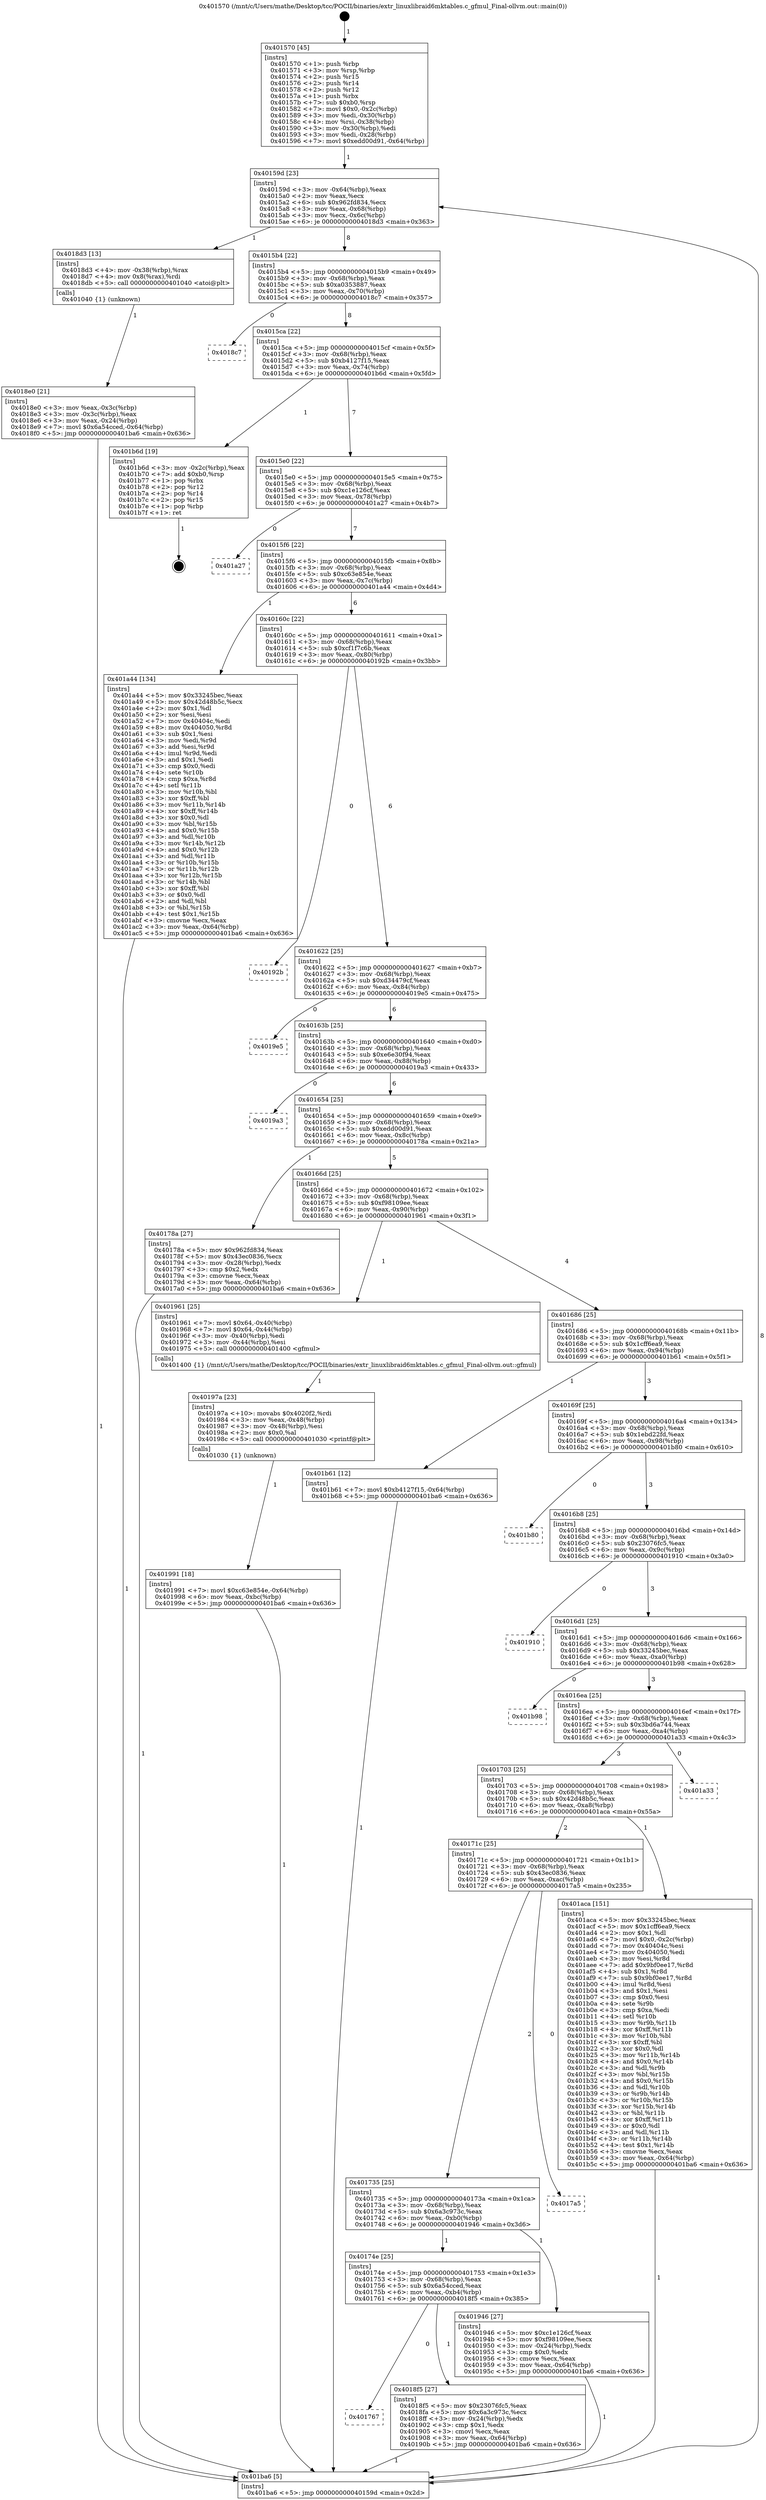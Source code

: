 digraph "0x401570" {
  label = "0x401570 (/mnt/c/Users/mathe/Desktop/tcc/POCII/binaries/extr_linuxlibraid6mktables.c_gfmul_Final-ollvm.out::main(0))"
  labelloc = "t"
  node[shape=record]

  Entry [label="",width=0.3,height=0.3,shape=circle,fillcolor=black,style=filled]
  "0x40159d" [label="{
     0x40159d [23]\l
     | [instrs]\l
     &nbsp;&nbsp;0x40159d \<+3\>: mov -0x64(%rbp),%eax\l
     &nbsp;&nbsp;0x4015a0 \<+2\>: mov %eax,%ecx\l
     &nbsp;&nbsp;0x4015a2 \<+6\>: sub $0x962fd834,%ecx\l
     &nbsp;&nbsp;0x4015a8 \<+3\>: mov %eax,-0x68(%rbp)\l
     &nbsp;&nbsp;0x4015ab \<+3\>: mov %ecx,-0x6c(%rbp)\l
     &nbsp;&nbsp;0x4015ae \<+6\>: je 00000000004018d3 \<main+0x363\>\l
  }"]
  "0x4018d3" [label="{
     0x4018d3 [13]\l
     | [instrs]\l
     &nbsp;&nbsp;0x4018d3 \<+4\>: mov -0x38(%rbp),%rax\l
     &nbsp;&nbsp;0x4018d7 \<+4\>: mov 0x8(%rax),%rdi\l
     &nbsp;&nbsp;0x4018db \<+5\>: call 0000000000401040 \<atoi@plt\>\l
     | [calls]\l
     &nbsp;&nbsp;0x401040 \{1\} (unknown)\l
  }"]
  "0x4015b4" [label="{
     0x4015b4 [22]\l
     | [instrs]\l
     &nbsp;&nbsp;0x4015b4 \<+5\>: jmp 00000000004015b9 \<main+0x49\>\l
     &nbsp;&nbsp;0x4015b9 \<+3\>: mov -0x68(%rbp),%eax\l
     &nbsp;&nbsp;0x4015bc \<+5\>: sub $0xa0353887,%eax\l
     &nbsp;&nbsp;0x4015c1 \<+3\>: mov %eax,-0x70(%rbp)\l
     &nbsp;&nbsp;0x4015c4 \<+6\>: je 00000000004018c7 \<main+0x357\>\l
  }"]
  Exit [label="",width=0.3,height=0.3,shape=circle,fillcolor=black,style=filled,peripheries=2]
  "0x4018c7" [label="{
     0x4018c7\l
  }", style=dashed]
  "0x4015ca" [label="{
     0x4015ca [22]\l
     | [instrs]\l
     &nbsp;&nbsp;0x4015ca \<+5\>: jmp 00000000004015cf \<main+0x5f\>\l
     &nbsp;&nbsp;0x4015cf \<+3\>: mov -0x68(%rbp),%eax\l
     &nbsp;&nbsp;0x4015d2 \<+5\>: sub $0xb4127f15,%eax\l
     &nbsp;&nbsp;0x4015d7 \<+3\>: mov %eax,-0x74(%rbp)\l
     &nbsp;&nbsp;0x4015da \<+6\>: je 0000000000401b6d \<main+0x5fd\>\l
  }"]
  "0x401991" [label="{
     0x401991 [18]\l
     | [instrs]\l
     &nbsp;&nbsp;0x401991 \<+7\>: movl $0xc63e854e,-0x64(%rbp)\l
     &nbsp;&nbsp;0x401998 \<+6\>: mov %eax,-0xbc(%rbp)\l
     &nbsp;&nbsp;0x40199e \<+5\>: jmp 0000000000401ba6 \<main+0x636\>\l
  }"]
  "0x401b6d" [label="{
     0x401b6d [19]\l
     | [instrs]\l
     &nbsp;&nbsp;0x401b6d \<+3\>: mov -0x2c(%rbp),%eax\l
     &nbsp;&nbsp;0x401b70 \<+7\>: add $0xb0,%rsp\l
     &nbsp;&nbsp;0x401b77 \<+1\>: pop %rbx\l
     &nbsp;&nbsp;0x401b78 \<+2\>: pop %r12\l
     &nbsp;&nbsp;0x401b7a \<+2\>: pop %r14\l
     &nbsp;&nbsp;0x401b7c \<+2\>: pop %r15\l
     &nbsp;&nbsp;0x401b7e \<+1\>: pop %rbp\l
     &nbsp;&nbsp;0x401b7f \<+1\>: ret\l
  }"]
  "0x4015e0" [label="{
     0x4015e0 [22]\l
     | [instrs]\l
     &nbsp;&nbsp;0x4015e0 \<+5\>: jmp 00000000004015e5 \<main+0x75\>\l
     &nbsp;&nbsp;0x4015e5 \<+3\>: mov -0x68(%rbp),%eax\l
     &nbsp;&nbsp;0x4015e8 \<+5\>: sub $0xc1e126cf,%eax\l
     &nbsp;&nbsp;0x4015ed \<+3\>: mov %eax,-0x78(%rbp)\l
     &nbsp;&nbsp;0x4015f0 \<+6\>: je 0000000000401a27 \<main+0x4b7\>\l
  }"]
  "0x40197a" [label="{
     0x40197a [23]\l
     | [instrs]\l
     &nbsp;&nbsp;0x40197a \<+10\>: movabs $0x4020f2,%rdi\l
     &nbsp;&nbsp;0x401984 \<+3\>: mov %eax,-0x48(%rbp)\l
     &nbsp;&nbsp;0x401987 \<+3\>: mov -0x48(%rbp),%esi\l
     &nbsp;&nbsp;0x40198a \<+2\>: mov $0x0,%al\l
     &nbsp;&nbsp;0x40198c \<+5\>: call 0000000000401030 \<printf@plt\>\l
     | [calls]\l
     &nbsp;&nbsp;0x401030 \{1\} (unknown)\l
  }"]
  "0x401a27" [label="{
     0x401a27\l
  }", style=dashed]
  "0x4015f6" [label="{
     0x4015f6 [22]\l
     | [instrs]\l
     &nbsp;&nbsp;0x4015f6 \<+5\>: jmp 00000000004015fb \<main+0x8b\>\l
     &nbsp;&nbsp;0x4015fb \<+3\>: mov -0x68(%rbp),%eax\l
     &nbsp;&nbsp;0x4015fe \<+5\>: sub $0xc63e854e,%eax\l
     &nbsp;&nbsp;0x401603 \<+3\>: mov %eax,-0x7c(%rbp)\l
     &nbsp;&nbsp;0x401606 \<+6\>: je 0000000000401a44 \<main+0x4d4\>\l
  }"]
  "0x401767" [label="{
     0x401767\l
  }", style=dashed]
  "0x401a44" [label="{
     0x401a44 [134]\l
     | [instrs]\l
     &nbsp;&nbsp;0x401a44 \<+5\>: mov $0x33245bec,%eax\l
     &nbsp;&nbsp;0x401a49 \<+5\>: mov $0x42d48b5c,%ecx\l
     &nbsp;&nbsp;0x401a4e \<+2\>: mov $0x1,%dl\l
     &nbsp;&nbsp;0x401a50 \<+2\>: xor %esi,%esi\l
     &nbsp;&nbsp;0x401a52 \<+7\>: mov 0x40404c,%edi\l
     &nbsp;&nbsp;0x401a59 \<+8\>: mov 0x404050,%r8d\l
     &nbsp;&nbsp;0x401a61 \<+3\>: sub $0x1,%esi\l
     &nbsp;&nbsp;0x401a64 \<+3\>: mov %edi,%r9d\l
     &nbsp;&nbsp;0x401a67 \<+3\>: add %esi,%r9d\l
     &nbsp;&nbsp;0x401a6a \<+4\>: imul %r9d,%edi\l
     &nbsp;&nbsp;0x401a6e \<+3\>: and $0x1,%edi\l
     &nbsp;&nbsp;0x401a71 \<+3\>: cmp $0x0,%edi\l
     &nbsp;&nbsp;0x401a74 \<+4\>: sete %r10b\l
     &nbsp;&nbsp;0x401a78 \<+4\>: cmp $0xa,%r8d\l
     &nbsp;&nbsp;0x401a7c \<+4\>: setl %r11b\l
     &nbsp;&nbsp;0x401a80 \<+3\>: mov %r10b,%bl\l
     &nbsp;&nbsp;0x401a83 \<+3\>: xor $0xff,%bl\l
     &nbsp;&nbsp;0x401a86 \<+3\>: mov %r11b,%r14b\l
     &nbsp;&nbsp;0x401a89 \<+4\>: xor $0xff,%r14b\l
     &nbsp;&nbsp;0x401a8d \<+3\>: xor $0x0,%dl\l
     &nbsp;&nbsp;0x401a90 \<+3\>: mov %bl,%r15b\l
     &nbsp;&nbsp;0x401a93 \<+4\>: and $0x0,%r15b\l
     &nbsp;&nbsp;0x401a97 \<+3\>: and %dl,%r10b\l
     &nbsp;&nbsp;0x401a9a \<+3\>: mov %r14b,%r12b\l
     &nbsp;&nbsp;0x401a9d \<+4\>: and $0x0,%r12b\l
     &nbsp;&nbsp;0x401aa1 \<+3\>: and %dl,%r11b\l
     &nbsp;&nbsp;0x401aa4 \<+3\>: or %r10b,%r15b\l
     &nbsp;&nbsp;0x401aa7 \<+3\>: or %r11b,%r12b\l
     &nbsp;&nbsp;0x401aaa \<+3\>: xor %r12b,%r15b\l
     &nbsp;&nbsp;0x401aad \<+3\>: or %r14b,%bl\l
     &nbsp;&nbsp;0x401ab0 \<+3\>: xor $0xff,%bl\l
     &nbsp;&nbsp;0x401ab3 \<+3\>: or $0x0,%dl\l
     &nbsp;&nbsp;0x401ab6 \<+2\>: and %dl,%bl\l
     &nbsp;&nbsp;0x401ab8 \<+3\>: or %bl,%r15b\l
     &nbsp;&nbsp;0x401abb \<+4\>: test $0x1,%r15b\l
     &nbsp;&nbsp;0x401abf \<+3\>: cmovne %ecx,%eax\l
     &nbsp;&nbsp;0x401ac2 \<+3\>: mov %eax,-0x64(%rbp)\l
     &nbsp;&nbsp;0x401ac5 \<+5\>: jmp 0000000000401ba6 \<main+0x636\>\l
  }"]
  "0x40160c" [label="{
     0x40160c [22]\l
     | [instrs]\l
     &nbsp;&nbsp;0x40160c \<+5\>: jmp 0000000000401611 \<main+0xa1\>\l
     &nbsp;&nbsp;0x401611 \<+3\>: mov -0x68(%rbp),%eax\l
     &nbsp;&nbsp;0x401614 \<+5\>: sub $0xcf1f7c6b,%eax\l
     &nbsp;&nbsp;0x401619 \<+3\>: mov %eax,-0x80(%rbp)\l
     &nbsp;&nbsp;0x40161c \<+6\>: je 000000000040192b \<main+0x3bb\>\l
  }"]
  "0x4018f5" [label="{
     0x4018f5 [27]\l
     | [instrs]\l
     &nbsp;&nbsp;0x4018f5 \<+5\>: mov $0x23076fc5,%eax\l
     &nbsp;&nbsp;0x4018fa \<+5\>: mov $0x6a3c973c,%ecx\l
     &nbsp;&nbsp;0x4018ff \<+3\>: mov -0x24(%rbp),%edx\l
     &nbsp;&nbsp;0x401902 \<+3\>: cmp $0x1,%edx\l
     &nbsp;&nbsp;0x401905 \<+3\>: cmovl %ecx,%eax\l
     &nbsp;&nbsp;0x401908 \<+3\>: mov %eax,-0x64(%rbp)\l
     &nbsp;&nbsp;0x40190b \<+5\>: jmp 0000000000401ba6 \<main+0x636\>\l
  }"]
  "0x40192b" [label="{
     0x40192b\l
  }", style=dashed]
  "0x401622" [label="{
     0x401622 [25]\l
     | [instrs]\l
     &nbsp;&nbsp;0x401622 \<+5\>: jmp 0000000000401627 \<main+0xb7\>\l
     &nbsp;&nbsp;0x401627 \<+3\>: mov -0x68(%rbp),%eax\l
     &nbsp;&nbsp;0x40162a \<+5\>: sub $0xd34479cf,%eax\l
     &nbsp;&nbsp;0x40162f \<+6\>: mov %eax,-0x84(%rbp)\l
     &nbsp;&nbsp;0x401635 \<+6\>: je 00000000004019e5 \<main+0x475\>\l
  }"]
  "0x40174e" [label="{
     0x40174e [25]\l
     | [instrs]\l
     &nbsp;&nbsp;0x40174e \<+5\>: jmp 0000000000401753 \<main+0x1e3\>\l
     &nbsp;&nbsp;0x401753 \<+3\>: mov -0x68(%rbp),%eax\l
     &nbsp;&nbsp;0x401756 \<+5\>: sub $0x6a54cced,%eax\l
     &nbsp;&nbsp;0x40175b \<+6\>: mov %eax,-0xb4(%rbp)\l
     &nbsp;&nbsp;0x401761 \<+6\>: je 00000000004018f5 \<main+0x385\>\l
  }"]
  "0x4019e5" [label="{
     0x4019e5\l
  }", style=dashed]
  "0x40163b" [label="{
     0x40163b [25]\l
     | [instrs]\l
     &nbsp;&nbsp;0x40163b \<+5\>: jmp 0000000000401640 \<main+0xd0\>\l
     &nbsp;&nbsp;0x401640 \<+3\>: mov -0x68(%rbp),%eax\l
     &nbsp;&nbsp;0x401643 \<+5\>: sub $0xe6e30f94,%eax\l
     &nbsp;&nbsp;0x401648 \<+6\>: mov %eax,-0x88(%rbp)\l
     &nbsp;&nbsp;0x40164e \<+6\>: je 00000000004019a3 \<main+0x433\>\l
  }"]
  "0x401946" [label="{
     0x401946 [27]\l
     | [instrs]\l
     &nbsp;&nbsp;0x401946 \<+5\>: mov $0xc1e126cf,%eax\l
     &nbsp;&nbsp;0x40194b \<+5\>: mov $0xf98109ee,%ecx\l
     &nbsp;&nbsp;0x401950 \<+3\>: mov -0x24(%rbp),%edx\l
     &nbsp;&nbsp;0x401953 \<+3\>: cmp $0x0,%edx\l
     &nbsp;&nbsp;0x401956 \<+3\>: cmove %ecx,%eax\l
     &nbsp;&nbsp;0x401959 \<+3\>: mov %eax,-0x64(%rbp)\l
     &nbsp;&nbsp;0x40195c \<+5\>: jmp 0000000000401ba6 \<main+0x636\>\l
  }"]
  "0x4019a3" [label="{
     0x4019a3\l
  }", style=dashed]
  "0x401654" [label="{
     0x401654 [25]\l
     | [instrs]\l
     &nbsp;&nbsp;0x401654 \<+5\>: jmp 0000000000401659 \<main+0xe9\>\l
     &nbsp;&nbsp;0x401659 \<+3\>: mov -0x68(%rbp),%eax\l
     &nbsp;&nbsp;0x40165c \<+5\>: sub $0xedd00d91,%eax\l
     &nbsp;&nbsp;0x401661 \<+6\>: mov %eax,-0x8c(%rbp)\l
     &nbsp;&nbsp;0x401667 \<+6\>: je 000000000040178a \<main+0x21a\>\l
  }"]
  "0x401735" [label="{
     0x401735 [25]\l
     | [instrs]\l
     &nbsp;&nbsp;0x401735 \<+5\>: jmp 000000000040173a \<main+0x1ca\>\l
     &nbsp;&nbsp;0x40173a \<+3\>: mov -0x68(%rbp),%eax\l
     &nbsp;&nbsp;0x40173d \<+5\>: sub $0x6a3c973c,%eax\l
     &nbsp;&nbsp;0x401742 \<+6\>: mov %eax,-0xb0(%rbp)\l
     &nbsp;&nbsp;0x401748 \<+6\>: je 0000000000401946 \<main+0x3d6\>\l
  }"]
  "0x40178a" [label="{
     0x40178a [27]\l
     | [instrs]\l
     &nbsp;&nbsp;0x40178a \<+5\>: mov $0x962fd834,%eax\l
     &nbsp;&nbsp;0x40178f \<+5\>: mov $0x43ec0836,%ecx\l
     &nbsp;&nbsp;0x401794 \<+3\>: mov -0x28(%rbp),%edx\l
     &nbsp;&nbsp;0x401797 \<+3\>: cmp $0x2,%edx\l
     &nbsp;&nbsp;0x40179a \<+3\>: cmovne %ecx,%eax\l
     &nbsp;&nbsp;0x40179d \<+3\>: mov %eax,-0x64(%rbp)\l
     &nbsp;&nbsp;0x4017a0 \<+5\>: jmp 0000000000401ba6 \<main+0x636\>\l
  }"]
  "0x40166d" [label="{
     0x40166d [25]\l
     | [instrs]\l
     &nbsp;&nbsp;0x40166d \<+5\>: jmp 0000000000401672 \<main+0x102\>\l
     &nbsp;&nbsp;0x401672 \<+3\>: mov -0x68(%rbp),%eax\l
     &nbsp;&nbsp;0x401675 \<+5\>: sub $0xf98109ee,%eax\l
     &nbsp;&nbsp;0x40167a \<+6\>: mov %eax,-0x90(%rbp)\l
     &nbsp;&nbsp;0x401680 \<+6\>: je 0000000000401961 \<main+0x3f1\>\l
  }"]
  "0x401ba6" [label="{
     0x401ba6 [5]\l
     | [instrs]\l
     &nbsp;&nbsp;0x401ba6 \<+5\>: jmp 000000000040159d \<main+0x2d\>\l
  }"]
  "0x401570" [label="{
     0x401570 [45]\l
     | [instrs]\l
     &nbsp;&nbsp;0x401570 \<+1\>: push %rbp\l
     &nbsp;&nbsp;0x401571 \<+3\>: mov %rsp,%rbp\l
     &nbsp;&nbsp;0x401574 \<+2\>: push %r15\l
     &nbsp;&nbsp;0x401576 \<+2\>: push %r14\l
     &nbsp;&nbsp;0x401578 \<+2\>: push %r12\l
     &nbsp;&nbsp;0x40157a \<+1\>: push %rbx\l
     &nbsp;&nbsp;0x40157b \<+7\>: sub $0xb0,%rsp\l
     &nbsp;&nbsp;0x401582 \<+7\>: movl $0x0,-0x2c(%rbp)\l
     &nbsp;&nbsp;0x401589 \<+3\>: mov %edi,-0x30(%rbp)\l
     &nbsp;&nbsp;0x40158c \<+4\>: mov %rsi,-0x38(%rbp)\l
     &nbsp;&nbsp;0x401590 \<+3\>: mov -0x30(%rbp),%edi\l
     &nbsp;&nbsp;0x401593 \<+3\>: mov %edi,-0x28(%rbp)\l
     &nbsp;&nbsp;0x401596 \<+7\>: movl $0xedd00d91,-0x64(%rbp)\l
  }"]
  "0x4018e0" [label="{
     0x4018e0 [21]\l
     | [instrs]\l
     &nbsp;&nbsp;0x4018e0 \<+3\>: mov %eax,-0x3c(%rbp)\l
     &nbsp;&nbsp;0x4018e3 \<+3\>: mov -0x3c(%rbp),%eax\l
     &nbsp;&nbsp;0x4018e6 \<+3\>: mov %eax,-0x24(%rbp)\l
     &nbsp;&nbsp;0x4018e9 \<+7\>: movl $0x6a54cced,-0x64(%rbp)\l
     &nbsp;&nbsp;0x4018f0 \<+5\>: jmp 0000000000401ba6 \<main+0x636\>\l
  }"]
  "0x4017a5" [label="{
     0x4017a5\l
  }", style=dashed]
  "0x401961" [label="{
     0x401961 [25]\l
     | [instrs]\l
     &nbsp;&nbsp;0x401961 \<+7\>: movl $0x64,-0x40(%rbp)\l
     &nbsp;&nbsp;0x401968 \<+7\>: movl $0x64,-0x44(%rbp)\l
     &nbsp;&nbsp;0x40196f \<+3\>: mov -0x40(%rbp),%edi\l
     &nbsp;&nbsp;0x401972 \<+3\>: mov -0x44(%rbp),%esi\l
     &nbsp;&nbsp;0x401975 \<+5\>: call 0000000000401400 \<gfmul\>\l
     | [calls]\l
     &nbsp;&nbsp;0x401400 \{1\} (/mnt/c/Users/mathe/Desktop/tcc/POCII/binaries/extr_linuxlibraid6mktables.c_gfmul_Final-ollvm.out::gfmul)\l
  }"]
  "0x401686" [label="{
     0x401686 [25]\l
     | [instrs]\l
     &nbsp;&nbsp;0x401686 \<+5\>: jmp 000000000040168b \<main+0x11b\>\l
     &nbsp;&nbsp;0x40168b \<+3\>: mov -0x68(%rbp),%eax\l
     &nbsp;&nbsp;0x40168e \<+5\>: sub $0x1cff6ea9,%eax\l
     &nbsp;&nbsp;0x401693 \<+6\>: mov %eax,-0x94(%rbp)\l
     &nbsp;&nbsp;0x401699 \<+6\>: je 0000000000401b61 \<main+0x5f1\>\l
  }"]
  "0x40171c" [label="{
     0x40171c [25]\l
     | [instrs]\l
     &nbsp;&nbsp;0x40171c \<+5\>: jmp 0000000000401721 \<main+0x1b1\>\l
     &nbsp;&nbsp;0x401721 \<+3\>: mov -0x68(%rbp),%eax\l
     &nbsp;&nbsp;0x401724 \<+5\>: sub $0x43ec0836,%eax\l
     &nbsp;&nbsp;0x401729 \<+6\>: mov %eax,-0xac(%rbp)\l
     &nbsp;&nbsp;0x40172f \<+6\>: je 00000000004017a5 \<main+0x235\>\l
  }"]
  "0x401b61" [label="{
     0x401b61 [12]\l
     | [instrs]\l
     &nbsp;&nbsp;0x401b61 \<+7\>: movl $0xb4127f15,-0x64(%rbp)\l
     &nbsp;&nbsp;0x401b68 \<+5\>: jmp 0000000000401ba6 \<main+0x636\>\l
  }"]
  "0x40169f" [label="{
     0x40169f [25]\l
     | [instrs]\l
     &nbsp;&nbsp;0x40169f \<+5\>: jmp 00000000004016a4 \<main+0x134\>\l
     &nbsp;&nbsp;0x4016a4 \<+3\>: mov -0x68(%rbp),%eax\l
     &nbsp;&nbsp;0x4016a7 \<+5\>: sub $0x1ebd22fd,%eax\l
     &nbsp;&nbsp;0x4016ac \<+6\>: mov %eax,-0x98(%rbp)\l
     &nbsp;&nbsp;0x4016b2 \<+6\>: je 0000000000401b80 \<main+0x610\>\l
  }"]
  "0x401aca" [label="{
     0x401aca [151]\l
     | [instrs]\l
     &nbsp;&nbsp;0x401aca \<+5\>: mov $0x33245bec,%eax\l
     &nbsp;&nbsp;0x401acf \<+5\>: mov $0x1cff6ea9,%ecx\l
     &nbsp;&nbsp;0x401ad4 \<+2\>: mov $0x1,%dl\l
     &nbsp;&nbsp;0x401ad6 \<+7\>: movl $0x0,-0x2c(%rbp)\l
     &nbsp;&nbsp;0x401add \<+7\>: mov 0x40404c,%esi\l
     &nbsp;&nbsp;0x401ae4 \<+7\>: mov 0x404050,%edi\l
     &nbsp;&nbsp;0x401aeb \<+3\>: mov %esi,%r8d\l
     &nbsp;&nbsp;0x401aee \<+7\>: add $0x9bf0ee17,%r8d\l
     &nbsp;&nbsp;0x401af5 \<+4\>: sub $0x1,%r8d\l
     &nbsp;&nbsp;0x401af9 \<+7\>: sub $0x9bf0ee17,%r8d\l
     &nbsp;&nbsp;0x401b00 \<+4\>: imul %r8d,%esi\l
     &nbsp;&nbsp;0x401b04 \<+3\>: and $0x1,%esi\l
     &nbsp;&nbsp;0x401b07 \<+3\>: cmp $0x0,%esi\l
     &nbsp;&nbsp;0x401b0a \<+4\>: sete %r9b\l
     &nbsp;&nbsp;0x401b0e \<+3\>: cmp $0xa,%edi\l
     &nbsp;&nbsp;0x401b11 \<+4\>: setl %r10b\l
     &nbsp;&nbsp;0x401b15 \<+3\>: mov %r9b,%r11b\l
     &nbsp;&nbsp;0x401b18 \<+4\>: xor $0xff,%r11b\l
     &nbsp;&nbsp;0x401b1c \<+3\>: mov %r10b,%bl\l
     &nbsp;&nbsp;0x401b1f \<+3\>: xor $0xff,%bl\l
     &nbsp;&nbsp;0x401b22 \<+3\>: xor $0x0,%dl\l
     &nbsp;&nbsp;0x401b25 \<+3\>: mov %r11b,%r14b\l
     &nbsp;&nbsp;0x401b28 \<+4\>: and $0x0,%r14b\l
     &nbsp;&nbsp;0x401b2c \<+3\>: and %dl,%r9b\l
     &nbsp;&nbsp;0x401b2f \<+3\>: mov %bl,%r15b\l
     &nbsp;&nbsp;0x401b32 \<+4\>: and $0x0,%r15b\l
     &nbsp;&nbsp;0x401b36 \<+3\>: and %dl,%r10b\l
     &nbsp;&nbsp;0x401b39 \<+3\>: or %r9b,%r14b\l
     &nbsp;&nbsp;0x401b3c \<+3\>: or %r10b,%r15b\l
     &nbsp;&nbsp;0x401b3f \<+3\>: xor %r15b,%r14b\l
     &nbsp;&nbsp;0x401b42 \<+3\>: or %bl,%r11b\l
     &nbsp;&nbsp;0x401b45 \<+4\>: xor $0xff,%r11b\l
     &nbsp;&nbsp;0x401b49 \<+3\>: or $0x0,%dl\l
     &nbsp;&nbsp;0x401b4c \<+3\>: and %dl,%r11b\l
     &nbsp;&nbsp;0x401b4f \<+3\>: or %r11b,%r14b\l
     &nbsp;&nbsp;0x401b52 \<+4\>: test $0x1,%r14b\l
     &nbsp;&nbsp;0x401b56 \<+3\>: cmovne %ecx,%eax\l
     &nbsp;&nbsp;0x401b59 \<+3\>: mov %eax,-0x64(%rbp)\l
     &nbsp;&nbsp;0x401b5c \<+5\>: jmp 0000000000401ba6 \<main+0x636\>\l
  }"]
  "0x401b80" [label="{
     0x401b80\l
  }", style=dashed]
  "0x4016b8" [label="{
     0x4016b8 [25]\l
     | [instrs]\l
     &nbsp;&nbsp;0x4016b8 \<+5\>: jmp 00000000004016bd \<main+0x14d\>\l
     &nbsp;&nbsp;0x4016bd \<+3\>: mov -0x68(%rbp),%eax\l
     &nbsp;&nbsp;0x4016c0 \<+5\>: sub $0x23076fc5,%eax\l
     &nbsp;&nbsp;0x4016c5 \<+6\>: mov %eax,-0x9c(%rbp)\l
     &nbsp;&nbsp;0x4016cb \<+6\>: je 0000000000401910 \<main+0x3a0\>\l
  }"]
  "0x401703" [label="{
     0x401703 [25]\l
     | [instrs]\l
     &nbsp;&nbsp;0x401703 \<+5\>: jmp 0000000000401708 \<main+0x198\>\l
     &nbsp;&nbsp;0x401708 \<+3\>: mov -0x68(%rbp),%eax\l
     &nbsp;&nbsp;0x40170b \<+5\>: sub $0x42d48b5c,%eax\l
     &nbsp;&nbsp;0x401710 \<+6\>: mov %eax,-0xa8(%rbp)\l
     &nbsp;&nbsp;0x401716 \<+6\>: je 0000000000401aca \<main+0x55a\>\l
  }"]
  "0x401910" [label="{
     0x401910\l
  }", style=dashed]
  "0x4016d1" [label="{
     0x4016d1 [25]\l
     | [instrs]\l
     &nbsp;&nbsp;0x4016d1 \<+5\>: jmp 00000000004016d6 \<main+0x166\>\l
     &nbsp;&nbsp;0x4016d6 \<+3\>: mov -0x68(%rbp),%eax\l
     &nbsp;&nbsp;0x4016d9 \<+5\>: sub $0x33245bec,%eax\l
     &nbsp;&nbsp;0x4016de \<+6\>: mov %eax,-0xa0(%rbp)\l
     &nbsp;&nbsp;0x4016e4 \<+6\>: je 0000000000401b98 \<main+0x628\>\l
  }"]
  "0x401a33" [label="{
     0x401a33\l
  }", style=dashed]
  "0x401b98" [label="{
     0x401b98\l
  }", style=dashed]
  "0x4016ea" [label="{
     0x4016ea [25]\l
     | [instrs]\l
     &nbsp;&nbsp;0x4016ea \<+5\>: jmp 00000000004016ef \<main+0x17f\>\l
     &nbsp;&nbsp;0x4016ef \<+3\>: mov -0x68(%rbp),%eax\l
     &nbsp;&nbsp;0x4016f2 \<+5\>: sub $0x3bd6a744,%eax\l
     &nbsp;&nbsp;0x4016f7 \<+6\>: mov %eax,-0xa4(%rbp)\l
     &nbsp;&nbsp;0x4016fd \<+6\>: je 0000000000401a33 \<main+0x4c3\>\l
  }"]
  Entry -> "0x401570" [label=" 1"]
  "0x40159d" -> "0x4018d3" [label=" 1"]
  "0x40159d" -> "0x4015b4" [label=" 8"]
  "0x401b6d" -> Exit [label=" 1"]
  "0x4015b4" -> "0x4018c7" [label=" 0"]
  "0x4015b4" -> "0x4015ca" [label=" 8"]
  "0x401b61" -> "0x401ba6" [label=" 1"]
  "0x4015ca" -> "0x401b6d" [label=" 1"]
  "0x4015ca" -> "0x4015e0" [label=" 7"]
  "0x401aca" -> "0x401ba6" [label=" 1"]
  "0x4015e0" -> "0x401a27" [label=" 0"]
  "0x4015e0" -> "0x4015f6" [label=" 7"]
  "0x401a44" -> "0x401ba6" [label=" 1"]
  "0x4015f6" -> "0x401a44" [label=" 1"]
  "0x4015f6" -> "0x40160c" [label=" 6"]
  "0x401991" -> "0x401ba6" [label=" 1"]
  "0x40160c" -> "0x40192b" [label=" 0"]
  "0x40160c" -> "0x401622" [label=" 6"]
  "0x40197a" -> "0x401991" [label=" 1"]
  "0x401622" -> "0x4019e5" [label=" 0"]
  "0x401622" -> "0x40163b" [label=" 6"]
  "0x401946" -> "0x401ba6" [label=" 1"]
  "0x40163b" -> "0x4019a3" [label=" 0"]
  "0x40163b" -> "0x401654" [label=" 6"]
  "0x4018f5" -> "0x401ba6" [label=" 1"]
  "0x401654" -> "0x40178a" [label=" 1"]
  "0x401654" -> "0x40166d" [label=" 5"]
  "0x40178a" -> "0x401ba6" [label=" 1"]
  "0x401570" -> "0x40159d" [label=" 1"]
  "0x401ba6" -> "0x40159d" [label=" 8"]
  "0x4018d3" -> "0x4018e0" [label=" 1"]
  "0x4018e0" -> "0x401ba6" [label=" 1"]
  "0x40174e" -> "0x4018f5" [label=" 1"]
  "0x40166d" -> "0x401961" [label=" 1"]
  "0x40166d" -> "0x401686" [label=" 4"]
  "0x401961" -> "0x40197a" [label=" 1"]
  "0x401686" -> "0x401b61" [label=" 1"]
  "0x401686" -> "0x40169f" [label=" 3"]
  "0x401735" -> "0x401946" [label=" 1"]
  "0x40169f" -> "0x401b80" [label=" 0"]
  "0x40169f" -> "0x4016b8" [label=" 3"]
  "0x40174e" -> "0x401767" [label=" 0"]
  "0x4016b8" -> "0x401910" [label=" 0"]
  "0x4016b8" -> "0x4016d1" [label=" 3"]
  "0x40171c" -> "0x4017a5" [label=" 0"]
  "0x4016d1" -> "0x401b98" [label=" 0"]
  "0x4016d1" -> "0x4016ea" [label=" 3"]
  "0x401735" -> "0x40174e" [label=" 1"]
  "0x4016ea" -> "0x401a33" [label=" 0"]
  "0x4016ea" -> "0x401703" [label=" 3"]
  "0x40171c" -> "0x401735" [label=" 2"]
  "0x401703" -> "0x401aca" [label=" 1"]
  "0x401703" -> "0x40171c" [label=" 2"]
}
